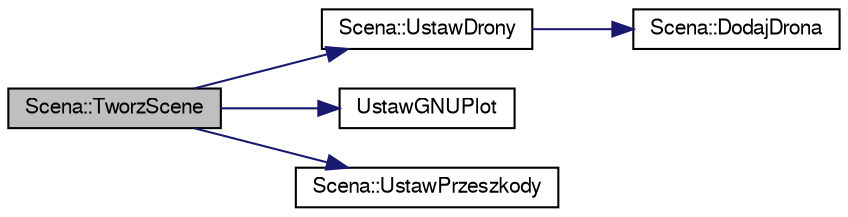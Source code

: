 digraph "Scena::TworzScene"
{
 // LATEX_PDF_SIZE
  edge [fontname="FreeSans",fontsize="10",labelfontname="FreeSans",labelfontsize="10"];
  node [fontname="FreeSans",fontsize="10",shape=record];
  rankdir="LR";
  Node1 [label="Scena::TworzScene",height=0.2,width=0.4,color="black", fillcolor="grey75", style="filled", fontcolor="black",tooltip="Metoda tworzaca uklad sceny."];
  Node1 -> Node2 [color="midnightblue",fontsize="10",style="solid",fontname="FreeSans"];
  Node2 [label="Scena::UstawDrony",height=0.2,width=0.4,color="black", fillcolor="white", style="filled",URL="$a00162.html#ad5078558b323936a82982880d4013da8",tooltip="Metoda Ustawiajaca drony w odpowiednich miejscach na scenie."];
  Node2 -> Node3 [color="midnightblue",fontsize="10",style="solid",fontname="FreeSans"];
  Node3 [label="Scena::DodajDrona",height=0.2,width=0.4,color="black", fillcolor="white", style="filled",URL="$a00162.html#ac4877c70e5361e3cba1ea25ea2e48663",tooltip="Metoda Dodajaca drona."];
  Node1 -> Node4 [color="midnightblue",fontsize="10",style="solid",fontname="FreeSans"];
  Node4 [label="UstawGNUPlot",height=0.2,width=0.4,color="black", fillcolor="white", style="filled",URL="$a00047.html#a93c8997213d37d9cf5f08446aa8f2ed8",tooltip="Funckja ustwiajaca odpowiednie parametry gnuplota."];
  Node1 -> Node5 [color="midnightblue",fontsize="10",style="solid",fontname="FreeSans"];
  Node5 [label="Scena::UstawPrzeszkody",height=0.2,width=0.4,color="black", fillcolor="white", style="filled",URL="$a00162.html#a8bbbd92a6d80a62ce19808f6d985c1b5",tooltip="metoda ustawiajaca poczatkowy zestaw przeszkod"];
}

